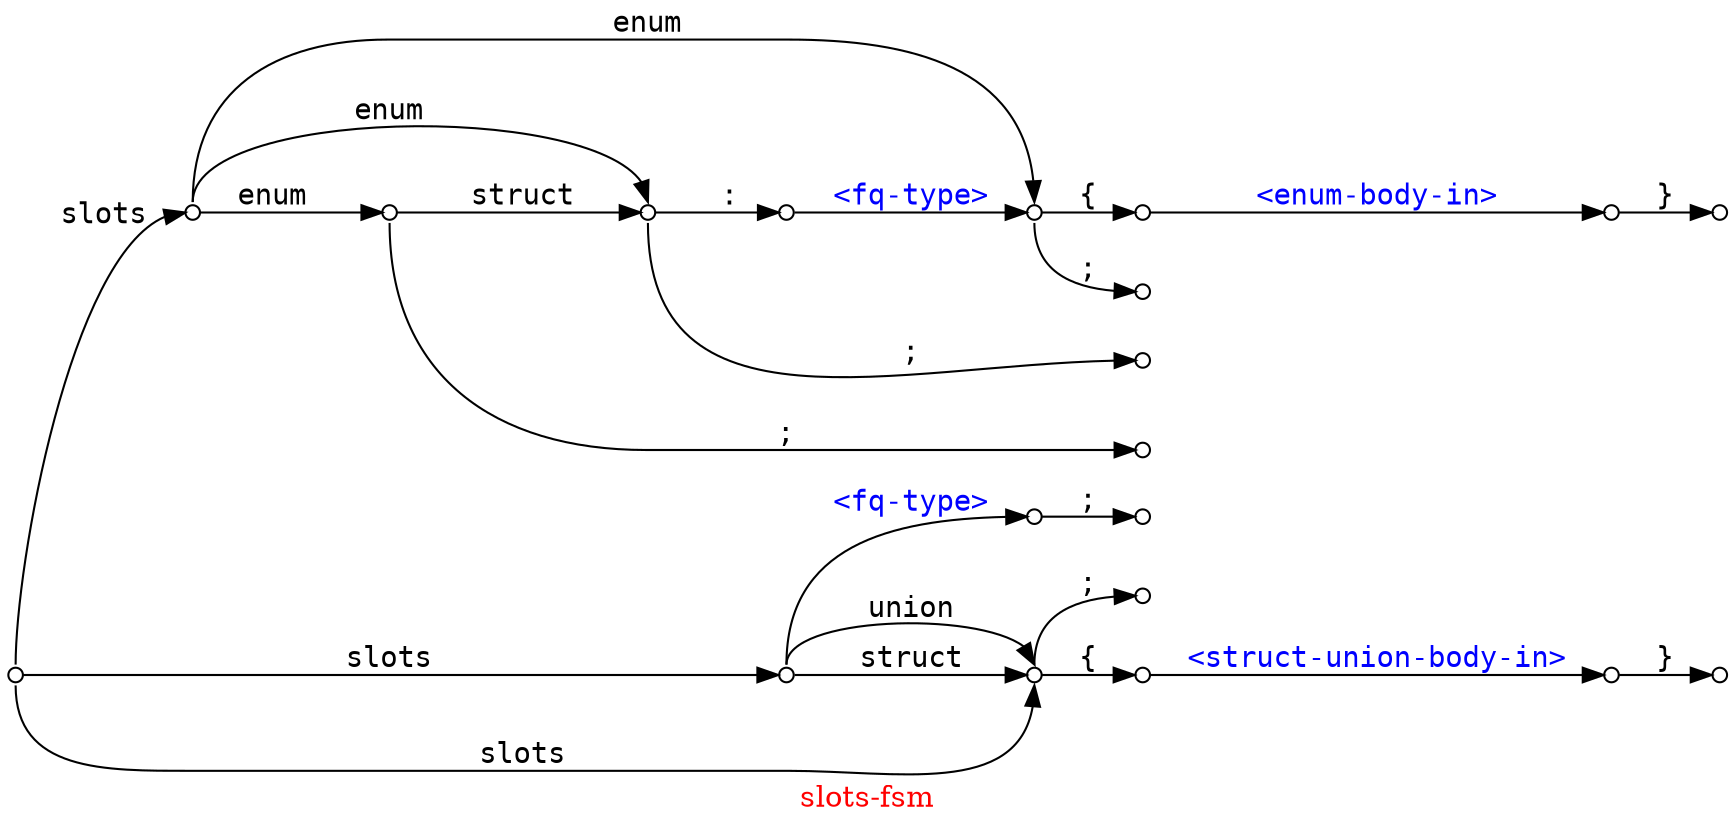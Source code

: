 // -*- mode: c++ -*-

// slots <fq-type> ;

// slots        ;
// slots        { ... }
// slots struct ;
// slots struct { ... }
// slots union  ;
// slots union  { ... }

// slots enum                    ;
// slots enum                    { ... }
// slots enum        : <fq-type> ;
// slots enum        : <fq-type> { ... }
// slots enum struct             ;
// slots enum struct             { ... }
// slots enum struct : <fq-type> ;
// slots enum struct : <fq-type> { ... }

digraph "slots-fsm" {
  graph [ rankdir = LR, label = "\G", fontcolor = red ];
  edge [ fontname = "courier" ];
  node [ shape = circle, fontsize = 12, width = 0.3, fixedsize = true ];
  node [ label = "", width = 0.1 ];

  000:n -> 010:w [ label = "slots", weigth = 5 ];
  010 -> 020 [ label = "enum", weight = 5 ];
  010:n -> 030:n [ label = "enum" ];
  010:n -> 050:n [ label = "enum" ];
  020 -> 030 [ label = "struct", weight = 5 ];
  020:s -> 025:w [ label = ";" ];
  030 -> 040 [ label = ":", weight = 5 ];
  030:s -> 035:w [ label = ";" ];
  040 -> 050 [ label = "<fq-type>", fontcolor = blue, weight = 5 ];
  050:s -> 055:w [ label = ";" ];
  050 -> 060 [ label = "{", weight = 5 ];
  060 -> 070 [ label = "<enum-body-in>", fontcolor = blue ];
  070 -> 080 [ label = "}" ];

  000:s -> 100:s [ label = "slots" ];
  140 -> 100 [ label = "struct", weight = 5 ];
  140:n -> 100:n [ label = "union" ];
  100 -> 110 [ label = "{", weight = 5 ];
  100:n -> 105:w [ label = ";" ];
  110 -> 120 [ label = "<struct-union-body-in>", fontcolor = blue ];
  120 -> 130 [ label = "}" ];

  000 -> 140 [ label = "slots", weight = 3 ];
  140:n -> 150:w [ label = "<fq-type>", fontcolor = blue ];
  150 -> 155 [ label = ";", weight = 2 ];

  subgraph {
    graph [ rank = same ];
    050;
    100;
  }
  subgraph {
    graph [ rank = same ];
    040;
    140;
  }
  subgraph {
    graph [ rank = same ];
    025;
    035;
    055;
    105;
    155;
  }
}
